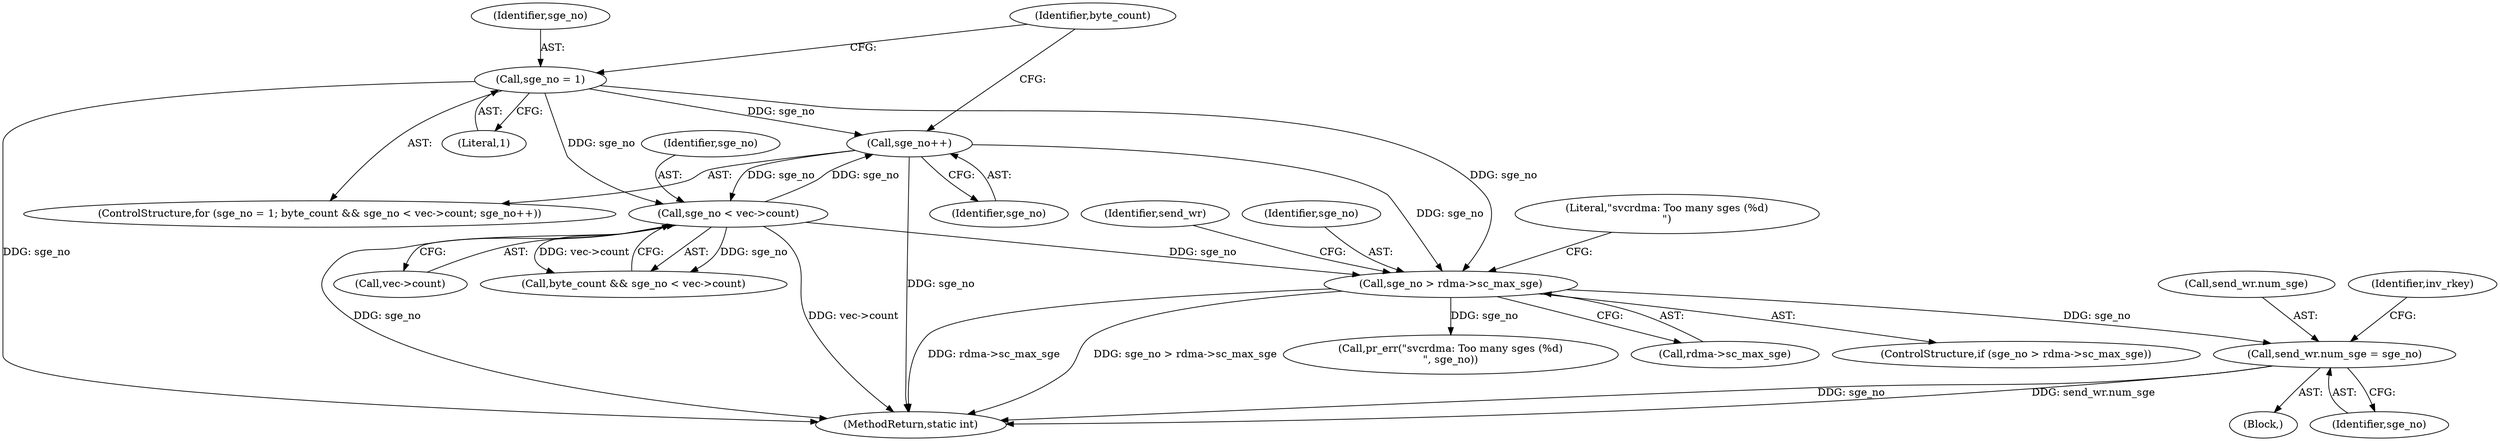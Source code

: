 digraph "1_linux_c70422f760c120480fee4de6c38804c72aa26bc1_32@API" {
"1000410" [label="(Call,send_wr.num_sge = sge_no)"];
"1000372" [label="(Call,sge_no > rdma->sc_max_sge)"];
"1000222" [label="(Call,sge_no = 1)"];
"1000232" [label="(Call,sge_no++)"];
"1000227" [label="(Call,sge_no < vec->count)"];
"1000232" [label="(Call,sge_no++)"];
"1000374" [label="(Call,rdma->sc_max_sge)"];
"1000379" [label="(Literal,\"svcrdma: Too many sges (%d)\n\")"];
"1000224" [label="(Literal,1)"];
"1000411" [label="(Call,send_wr.num_sge)"];
"1000371" [label="(ControlStructure,if (sge_no > rdma->sc_max_sge))"];
"1000414" [label="(Identifier,sge_no)"];
"1000226" [label="(Identifier,byte_count)"];
"1000410" [label="(Call,send_wr.num_sge = sge_no)"];
"1000384" [label="(Identifier,send_wr)"];
"1000378" [label="(Call,pr_err(\"svcrdma: Too many sges (%d)\n\", sge_no))"];
"1000222" [label="(Call,sge_no = 1)"];
"1000233" [label="(Identifier,sge_no)"];
"1000373" [label="(Identifier,sge_no)"];
"1000228" [label="(Identifier,sge_no)"];
"1000227" [label="(Call,sge_no < vec->count)"];
"1000223" [label="(Identifier,sge_no)"];
"1000416" [label="(Identifier,inv_rkey)"];
"1000372" [label="(Call,sge_no > rdma->sc_max_sge)"];
"1000225" [label="(Call,byte_count && sge_no < vec->count)"];
"1000112" [label="(Block,)"];
"1000221" [label="(ControlStructure,for (sge_no = 1; byte_count && sge_no < vec->count; sge_no++))"];
"1000460" [label="(MethodReturn,static int)"];
"1000229" [label="(Call,vec->count)"];
"1000410" -> "1000112"  [label="AST: "];
"1000410" -> "1000414"  [label="CFG: "];
"1000411" -> "1000410"  [label="AST: "];
"1000414" -> "1000410"  [label="AST: "];
"1000416" -> "1000410"  [label="CFG: "];
"1000410" -> "1000460"  [label="DDG: send_wr.num_sge"];
"1000410" -> "1000460"  [label="DDG: sge_no"];
"1000372" -> "1000410"  [label="DDG: sge_no"];
"1000372" -> "1000371"  [label="AST: "];
"1000372" -> "1000374"  [label="CFG: "];
"1000373" -> "1000372"  [label="AST: "];
"1000374" -> "1000372"  [label="AST: "];
"1000379" -> "1000372"  [label="CFG: "];
"1000384" -> "1000372"  [label="CFG: "];
"1000372" -> "1000460"  [label="DDG: sge_no > rdma->sc_max_sge"];
"1000372" -> "1000460"  [label="DDG: rdma->sc_max_sge"];
"1000222" -> "1000372"  [label="DDG: sge_no"];
"1000232" -> "1000372"  [label="DDG: sge_no"];
"1000227" -> "1000372"  [label="DDG: sge_no"];
"1000372" -> "1000378"  [label="DDG: sge_no"];
"1000222" -> "1000221"  [label="AST: "];
"1000222" -> "1000224"  [label="CFG: "];
"1000223" -> "1000222"  [label="AST: "];
"1000224" -> "1000222"  [label="AST: "];
"1000226" -> "1000222"  [label="CFG: "];
"1000222" -> "1000460"  [label="DDG: sge_no"];
"1000222" -> "1000227"  [label="DDG: sge_no"];
"1000222" -> "1000232"  [label="DDG: sge_no"];
"1000232" -> "1000221"  [label="AST: "];
"1000232" -> "1000233"  [label="CFG: "];
"1000233" -> "1000232"  [label="AST: "];
"1000226" -> "1000232"  [label="CFG: "];
"1000232" -> "1000460"  [label="DDG: sge_no"];
"1000232" -> "1000227"  [label="DDG: sge_no"];
"1000227" -> "1000232"  [label="DDG: sge_no"];
"1000227" -> "1000225"  [label="AST: "];
"1000227" -> "1000229"  [label="CFG: "];
"1000228" -> "1000227"  [label="AST: "];
"1000229" -> "1000227"  [label="AST: "];
"1000225" -> "1000227"  [label="CFG: "];
"1000227" -> "1000460"  [label="DDG: sge_no"];
"1000227" -> "1000460"  [label="DDG: vec->count"];
"1000227" -> "1000225"  [label="DDG: sge_no"];
"1000227" -> "1000225"  [label="DDG: vec->count"];
}
